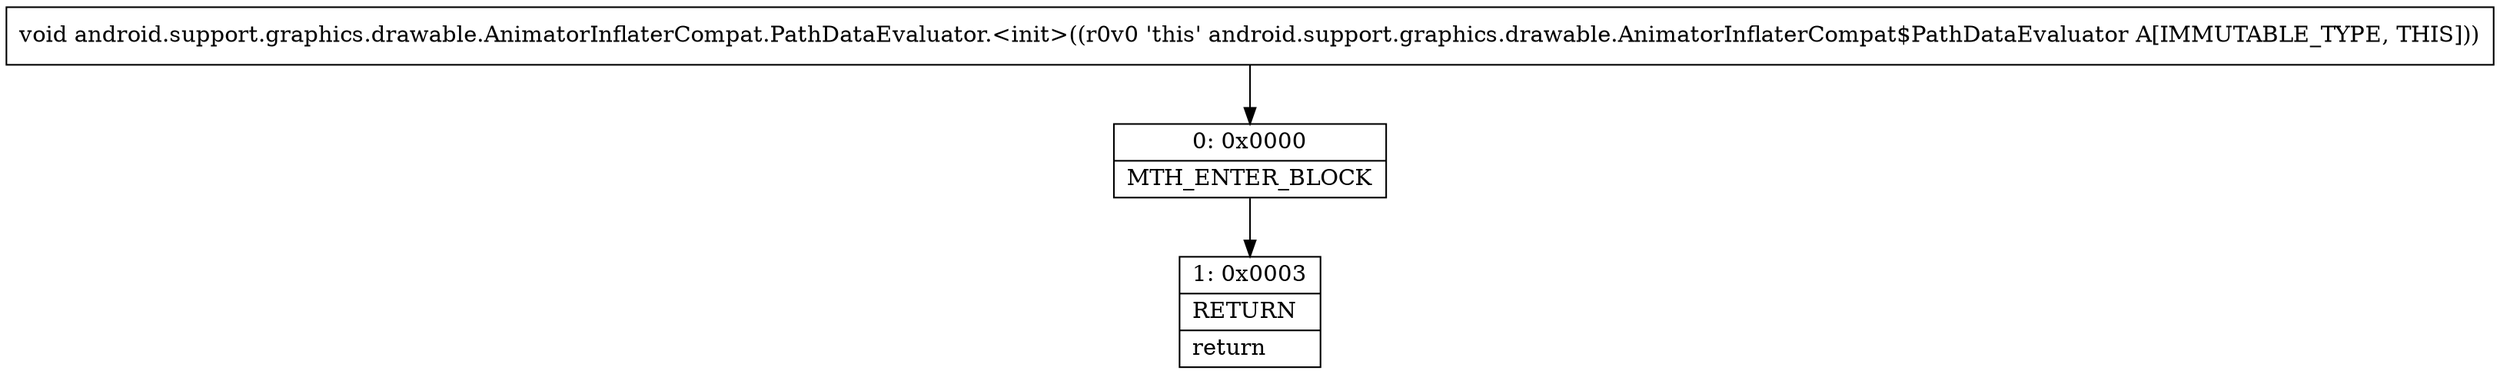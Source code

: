 digraph "CFG forandroid.support.graphics.drawable.AnimatorInflaterCompat.PathDataEvaluator.\<init\>()V" {
Node_0 [shape=record,label="{0\:\ 0x0000|MTH_ENTER_BLOCK\l}"];
Node_1 [shape=record,label="{1\:\ 0x0003|RETURN\l|return\l}"];
MethodNode[shape=record,label="{void android.support.graphics.drawable.AnimatorInflaterCompat.PathDataEvaluator.\<init\>((r0v0 'this' android.support.graphics.drawable.AnimatorInflaterCompat$PathDataEvaluator A[IMMUTABLE_TYPE, THIS])) }"];
MethodNode -> Node_0;
Node_0 -> Node_1;
}

